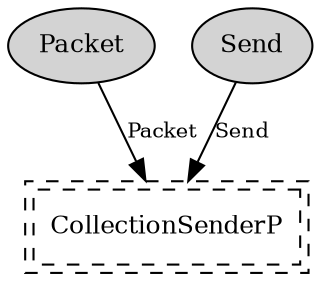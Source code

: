 digraph "tos.lib.net.ctp.CollectionSenderC" {
  n0x2ace830dd2a8 [shape=ellipse, style=filled, label="Packet", fontsize=12];
  "CollectionSenderC.CollectionSenderP" [fontsize=12, shape=box,peripheries=2, style=dashed, label="CollectionSenderP", URL="../chtml/tos.lib.net.ctp.CollectionSenderP.html"];
  n0x2ace830de5c8 [shape=ellipse, style=filled, label="Send", fontsize=12];
  "CollectionSenderC.CollectionSenderP" [fontsize=12, shape=box,peripheries=2, style=dashed, label="CollectionSenderP", URL="../chtml/tos.lib.net.ctp.CollectionSenderP.html"];
  "n0x2ace830dd2a8" -> "CollectionSenderC.CollectionSenderP" [label="Packet", URL="../ihtml/tos.interfaces.Packet.html", fontsize=10];
  "n0x2ace830de5c8" -> "CollectionSenderC.CollectionSenderP" [label="Send", URL="../ihtml/tos.interfaces.Send.html", fontsize=10];
}
